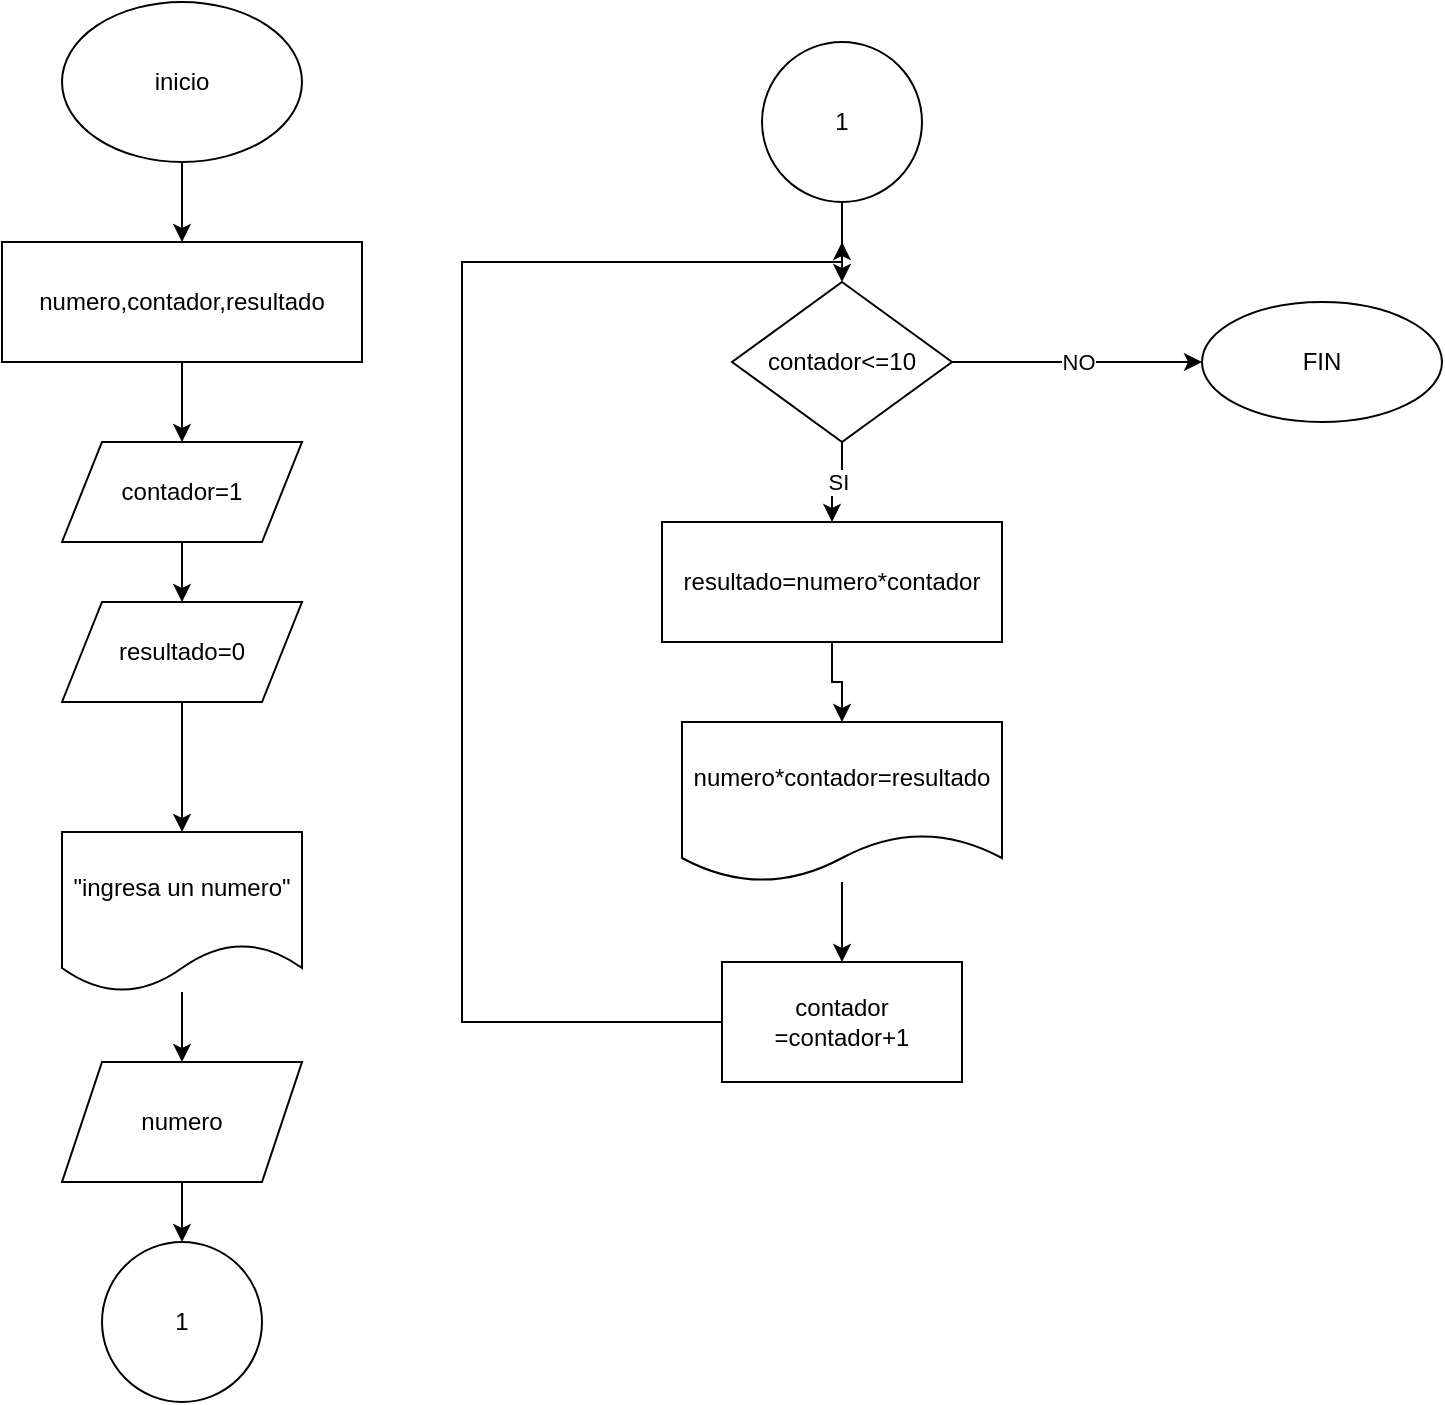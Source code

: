 <mxfile version="20.2.7" type="github"><diagram id="0ILLNPFmgV2HciNvG0Ke" name="Página-1"><mxGraphModel dx="750" dy="745" grid="1" gridSize="10" guides="1" tooltips="1" connect="1" arrows="1" fold="1" page="1" pageScale="1" pageWidth="827" pageHeight="1169" math="0" shadow="0"><root><mxCell id="0"/><mxCell id="1" parent="0"/><mxCell id="IAgQK-MLca-dPdc9hTcc-3" value="" style="edgeStyle=orthogonalEdgeStyle;rounded=0;orthogonalLoop=1;jettySize=auto;html=1;" edge="1" parent="1" source="IAgQK-MLca-dPdc9hTcc-1" target="IAgQK-MLca-dPdc9hTcc-2"><mxGeometry relative="1" as="geometry"/></mxCell><mxCell id="IAgQK-MLca-dPdc9hTcc-1" value="inicio" style="ellipse;whiteSpace=wrap;html=1;" vertex="1" parent="1"><mxGeometry x="70" y="10" width="120" height="80" as="geometry"/></mxCell><mxCell id="IAgQK-MLca-dPdc9hTcc-5" value="" style="edgeStyle=orthogonalEdgeStyle;rounded=0;orthogonalLoop=1;jettySize=auto;html=1;" edge="1" parent="1" source="IAgQK-MLca-dPdc9hTcc-2" target="IAgQK-MLca-dPdc9hTcc-4"><mxGeometry relative="1" as="geometry"/></mxCell><mxCell id="IAgQK-MLca-dPdc9hTcc-2" value="numero,contador,resultado" style="whiteSpace=wrap;html=1;" vertex="1" parent="1"><mxGeometry x="40" y="130" width="180" height="60" as="geometry"/></mxCell><mxCell id="IAgQK-MLca-dPdc9hTcc-7" value="" style="edgeStyle=orthogonalEdgeStyle;rounded=0;orthogonalLoop=1;jettySize=auto;html=1;" edge="1" parent="1" source="IAgQK-MLca-dPdc9hTcc-4" target="IAgQK-MLca-dPdc9hTcc-6"><mxGeometry relative="1" as="geometry"/></mxCell><mxCell id="IAgQK-MLca-dPdc9hTcc-4" value="contador=1" style="shape=parallelogram;perimeter=parallelogramPerimeter;whiteSpace=wrap;html=1;fixedSize=1;" vertex="1" parent="1"><mxGeometry x="70" y="230" width="120" height="50" as="geometry"/></mxCell><mxCell id="IAgQK-MLca-dPdc9hTcc-9" value="" style="edgeStyle=orthogonalEdgeStyle;rounded=0;orthogonalLoop=1;jettySize=auto;html=1;" edge="1" parent="1" source="IAgQK-MLca-dPdc9hTcc-6" target="IAgQK-MLca-dPdc9hTcc-8"><mxGeometry relative="1" as="geometry"/></mxCell><mxCell id="IAgQK-MLca-dPdc9hTcc-6" value="resultado=0" style="shape=parallelogram;perimeter=parallelogramPerimeter;whiteSpace=wrap;html=1;fixedSize=1;" vertex="1" parent="1"><mxGeometry x="70" y="310" width="120" height="50" as="geometry"/></mxCell><mxCell id="IAgQK-MLca-dPdc9hTcc-11" value="" style="edgeStyle=orthogonalEdgeStyle;rounded=0;orthogonalLoop=1;jettySize=auto;html=1;" edge="1" parent="1" source="IAgQK-MLca-dPdc9hTcc-8" target="IAgQK-MLca-dPdc9hTcc-10"><mxGeometry relative="1" as="geometry"/></mxCell><mxCell id="IAgQK-MLca-dPdc9hTcc-8" value="&quot;ingresa un numero&quot;" style="shape=document;whiteSpace=wrap;html=1;boundedLbl=1;" vertex="1" parent="1"><mxGeometry x="70" y="425" width="120" height="80" as="geometry"/></mxCell><mxCell id="IAgQK-MLca-dPdc9hTcc-14" value="" style="edgeStyle=orthogonalEdgeStyle;rounded=0;orthogonalLoop=1;jettySize=auto;html=1;" edge="1" parent="1" source="IAgQK-MLca-dPdc9hTcc-10" target="IAgQK-MLca-dPdc9hTcc-12"><mxGeometry relative="1" as="geometry"/></mxCell><mxCell id="IAgQK-MLca-dPdc9hTcc-10" value="numero" style="shape=parallelogram;perimeter=parallelogramPerimeter;whiteSpace=wrap;html=1;fixedSize=1;" vertex="1" parent="1"><mxGeometry x="70" y="540" width="120" height="60" as="geometry"/></mxCell><mxCell id="IAgQK-MLca-dPdc9hTcc-12" value="1" style="ellipse;whiteSpace=wrap;html=1;aspect=fixed;" vertex="1" parent="1"><mxGeometry x="90" y="630" width="80" height="80" as="geometry"/></mxCell><mxCell id="IAgQK-MLca-dPdc9hTcc-16" value="" style="edgeStyle=orthogonalEdgeStyle;rounded=0;orthogonalLoop=1;jettySize=auto;html=1;" edge="1" parent="1" source="IAgQK-MLca-dPdc9hTcc-13" target="IAgQK-MLca-dPdc9hTcc-15"><mxGeometry relative="1" as="geometry"/></mxCell><mxCell id="IAgQK-MLca-dPdc9hTcc-13" value="1" style="ellipse;whiteSpace=wrap;html=1;aspect=fixed;" vertex="1" parent="1"><mxGeometry x="420" y="30" width="80" height="80" as="geometry"/></mxCell><mxCell id="IAgQK-MLca-dPdc9hTcc-18" value="SI" style="edgeStyle=orthogonalEdgeStyle;rounded=0;orthogonalLoop=1;jettySize=auto;html=1;" edge="1" parent="1" source="IAgQK-MLca-dPdc9hTcc-15" target="IAgQK-MLca-dPdc9hTcc-17"><mxGeometry relative="1" as="geometry"/></mxCell><mxCell id="IAgQK-MLca-dPdc9hTcc-22" value="NO" style="edgeStyle=orthogonalEdgeStyle;rounded=0;orthogonalLoop=1;jettySize=auto;html=1;" edge="1" parent="1" source="IAgQK-MLca-dPdc9hTcc-15" target="IAgQK-MLca-dPdc9hTcc-21"><mxGeometry relative="1" as="geometry"/></mxCell><mxCell id="IAgQK-MLca-dPdc9hTcc-15" value="contador&amp;lt;=10" style="rhombus;whiteSpace=wrap;html=1;" vertex="1" parent="1"><mxGeometry x="405" y="150" width="110" height="80" as="geometry"/></mxCell><mxCell id="IAgQK-MLca-dPdc9hTcc-20" value="" style="edgeStyle=orthogonalEdgeStyle;rounded=0;orthogonalLoop=1;jettySize=auto;html=1;" edge="1" parent="1" source="IAgQK-MLca-dPdc9hTcc-17" target="IAgQK-MLca-dPdc9hTcc-19"><mxGeometry relative="1" as="geometry"/></mxCell><mxCell id="IAgQK-MLca-dPdc9hTcc-17" value="resultado=numero*contador" style="whiteSpace=wrap;html=1;" vertex="1" parent="1"><mxGeometry x="370" y="270" width="170" height="60" as="geometry"/></mxCell><mxCell id="IAgQK-MLca-dPdc9hTcc-26" value="" style="edgeStyle=orthogonalEdgeStyle;rounded=0;orthogonalLoop=1;jettySize=auto;html=1;" edge="1" parent="1" source="IAgQK-MLca-dPdc9hTcc-19" target="IAgQK-MLca-dPdc9hTcc-23"><mxGeometry relative="1" as="geometry"/></mxCell><mxCell id="IAgQK-MLca-dPdc9hTcc-19" value="numero*contador=resultado" style="shape=document;whiteSpace=wrap;html=1;boundedLbl=1;" vertex="1" parent="1"><mxGeometry x="380" y="370" width="160" height="80" as="geometry"/></mxCell><mxCell id="IAgQK-MLca-dPdc9hTcc-21" value="FIN" style="ellipse;whiteSpace=wrap;html=1;" vertex="1" parent="1"><mxGeometry x="640" y="160" width="120" height="60" as="geometry"/></mxCell><mxCell id="IAgQK-MLca-dPdc9hTcc-24" style="edgeStyle=orthogonalEdgeStyle;rounded=0;orthogonalLoop=1;jettySize=auto;html=1;" edge="1" parent="1" source="IAgQK-MLca-dPdc9hTcc-23"><mxGeometry relative="1" as="geometry"><mxPoint x="460" y="130" as="targetPoint"/><Array as="points"><mxPoint x="270" y="520"/><mxPoint x="270" y="140"/><mxPoint x="460" y="140"/></Array></mxGeometry></mxCell><mxCell id="IAgQK-MLca-dPdc9hTcc-23" value="contador&lt;br&gt;=contador+1" style="rounded=0;whiteSpace=wrap;html=1;" vertex="1" parent="1"><mxGeometry x="400" y="490" width="120" height="60" as="geometry"/></mxCell></root></mxGraphModel></diagram></mxfile>